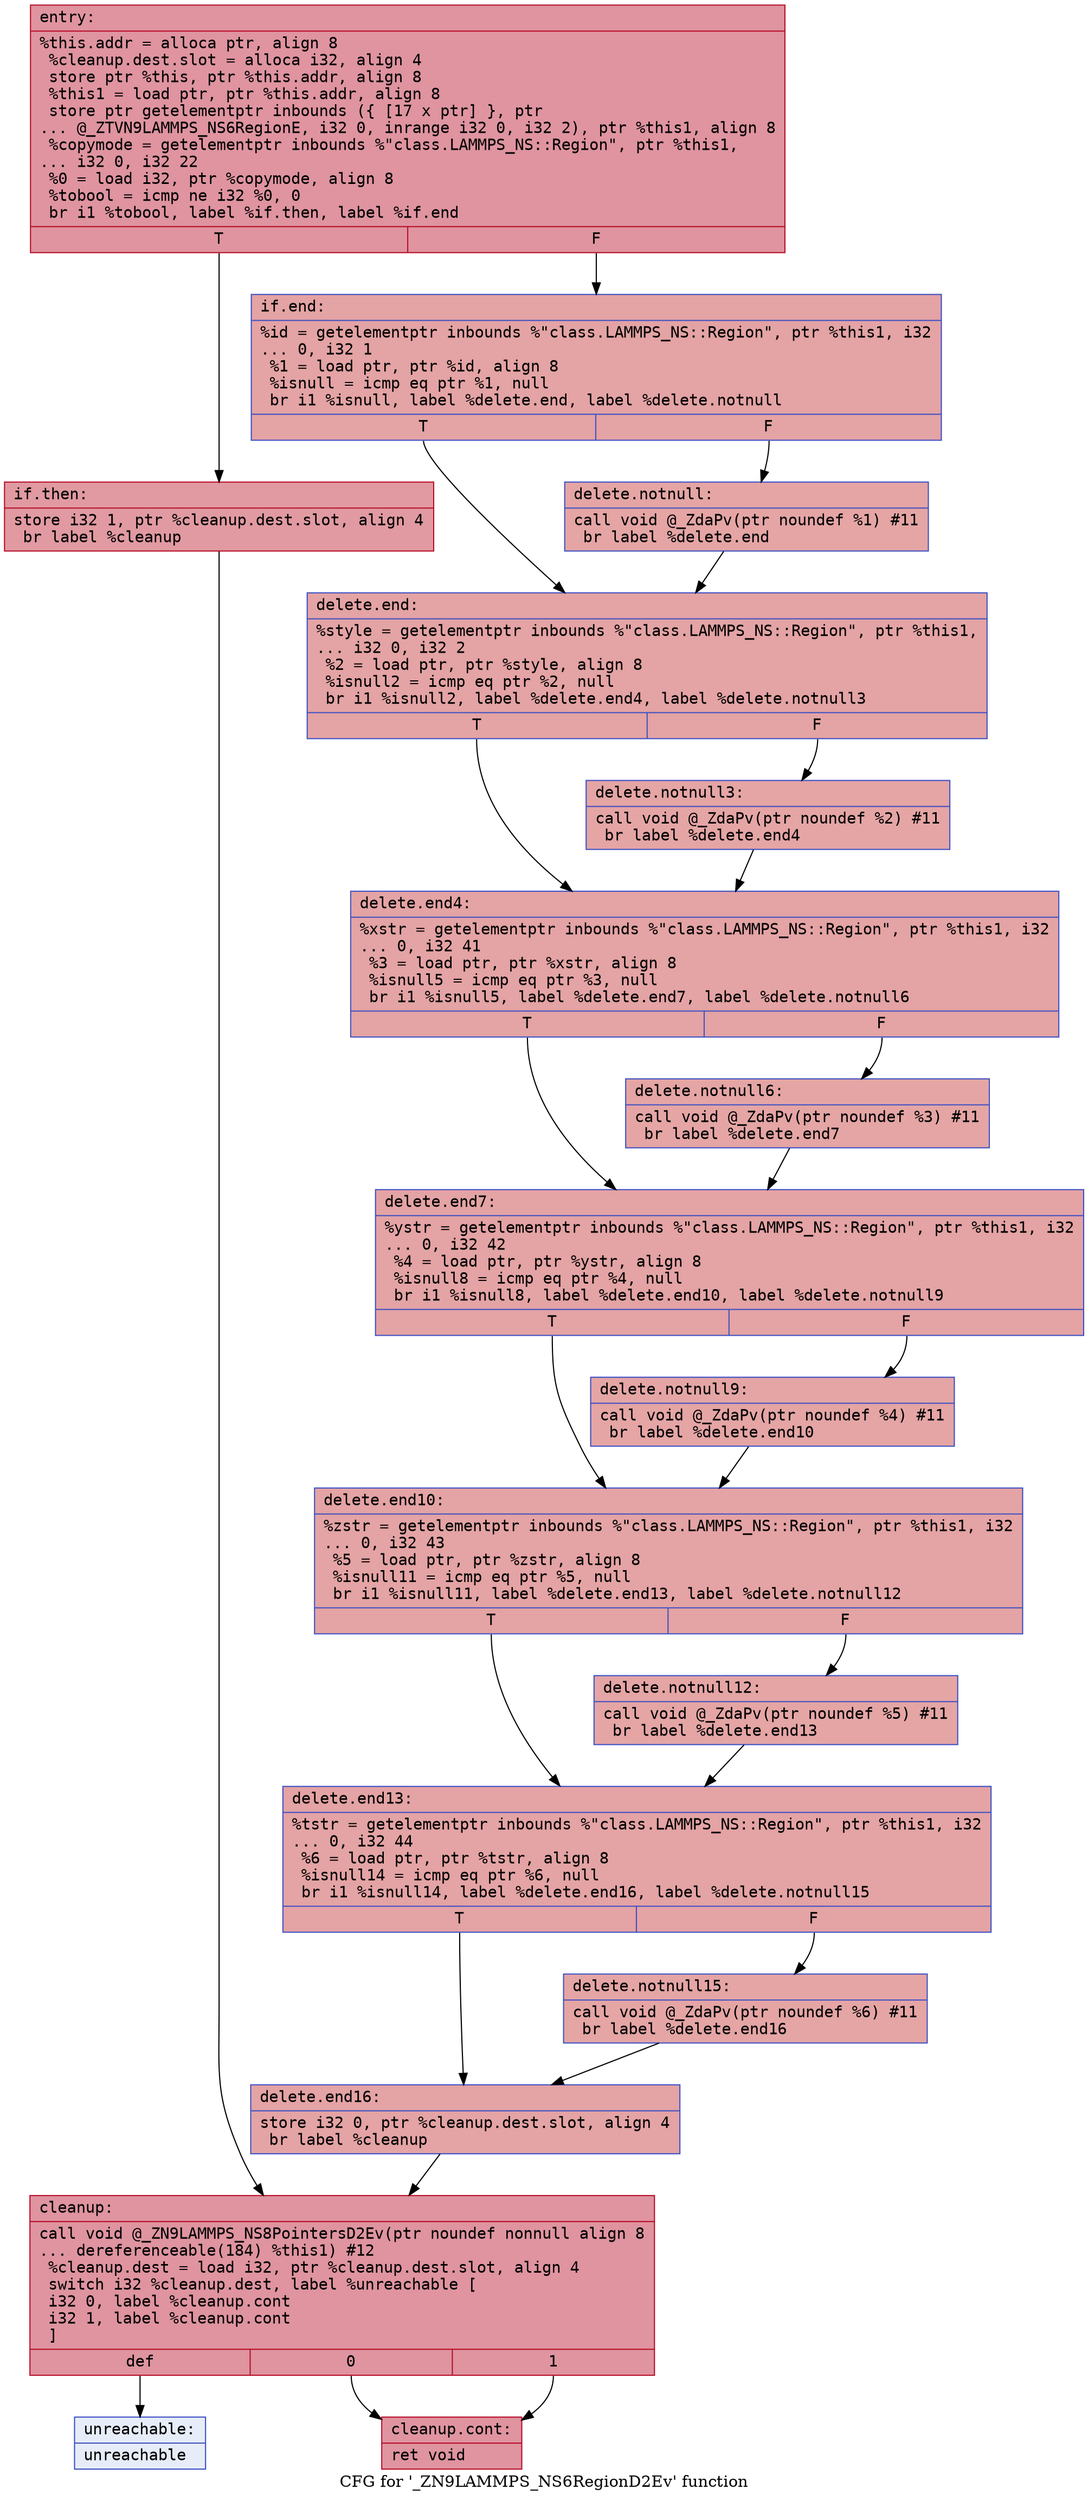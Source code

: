 digraph "CFG for '_ZN9LAMMPS_NS6RegionD2Ev' function" {
	label="CFG for '_ZN9LAMMPS_NS6RegionD2Ev' function";

	Node0x562b27741940 [shape=record,color="#b70d28ff", style=filled, fillcolor="#b70d2870" fontname="Courier",label="{entry:\l|  %this.addr = alloca ptr, align 8\l  %cleanup.dest.slot = alloca i32, align 4\l  store ptr %this, ptr %this.addr, align 8\l  %this1 = load ptr, ptr %this.addr, align 8\l  store ptr getelementptr inbounds (\{ [17 x ptr] \}, ptr\l... @_ZTVN9LAMMPS_NS6RegionE, i32 0, inrange i32 0, i32 2), ptr %this1, align 8\l  %copymode = getelementptr inbounds %\"class.LAMMPS_NS::Region\", ptr %this1,\l... i32 0, i32 22\l  %0 = load i32, ptr %copymode, align 8\l  %tobool = icmp ne i32 %0, 0\l  br i1 %tobool, label %if.then, label %if.end\l|{<s0>T|<s1>F}}"];
	Node0x562b27741940:s0 -> Node0x562b27741e80[tooltip="entry -> if.then\nProbability 62.50%" ];
	Node0x562b27741940:s1 -> Node0x562b27741ef0[tooltip="entry -> if.end\nProbability 37.50%" ];
	Node0x562b27741e80 [shape=record,color="#b70d28ff", style=filled, fillcolor="#bb1b2c70" fontname="Courier",label="{if.then:\l|  store i32 1, ptr %cleanup.dest.slot, align 4\l  br label %cleanup\l}"];
	Node0x562b27741e80 -> Node0x562b277420b0[tooltip="if.then -> cleanup\nProbability 100.00%" ];
	Node0x562b27741ef0 [shape=record,color="#3d50c3ff", style=filled, fillcolor="#c32e3170" fontname="Courier",label="{if.end:\l|  %id = getelementptr inbounds %\"class.LAMMPS_NS::Region\", ptr %this1, i32\l... 0, i32 1\l  %1 = load ptr, ptr %id, align 8\l  %isnull = icmp eq ptr %1, null\l  br i1 %isnull, label %delete.end, label %delete.notnull\l|{<s0>T|<s1>F}}"];
	Node0x562b27741ef0:s0 -> Node0x562b277423a0[tooltip="if.end -> delete.end\nProbability 37.50%" ];
	Node0x562b27741ef0:s1 -> Node0x562b27742590[tooltip="if.end -> delete.notnull\nProbability 62.50%" ];
	Node0x562b27742590 [shape=record,color="#3d50c3ff", style=filled, fillcolor="#c5333470" fontname="Courier",label="{delete.notnull:\l|  call void @_ZdaPv(ptr noundef %1) #11\l  br label %delete.end\l}"];
	Node0x562b27742590 -> Node0x562b277423a0[tooltip="delete.notnull -> delete.end\nProbability 100.00%" ];
	Node0x562b277423a0 [shape=record,color="#3d50c3ff", style=filled, fillcolor="#c32e3170" fontname="Courier",label="{delete.end:\l|  %style = getelementptr inbounds %\"class.LAMMPS_NS::Region\", ptr %this1,\l... i32 0, i32 2\l  %2 = load ptr, ptr %style, align 8\l  %isnull2 = icmp eq ptr %2, null\l  br i1 %isnull2, label %delete.end4, label %delete.notnull3\l|{<s0>T|<s1>F}}"];
	Node0x562b277423a0:s0 -> Node0x562b27742aa0[tooltip="delete.end -> delete.end4\nProbability 37.50%" ];
	Node0x562b277423a0:s1 -> Node0x562b27742b20[tooltip="delete.end -> delete.notnull3\nProbability 62.50%" ];
	Node0x562b27742b20 [shape=record,color="#3d50c3ff", style=filled, fillcolor="#c5333470" fontname="Courier",label="{delete.notnull3:\l|  call void @_ZdaPv(ptr noundef %2) #11\l  br label %delete.end4\l}"];
	Node0x562b27742b20 -> Node0x562b27742aa0[tooltip="delete.notnull3 -> delete.end4\nProbability 100.00%" ];
	Node0x562b27742aa0 [shape=record,color="#3d50c3ff", style=filled, fillcolor="#c32e3170" fontname="Courier",label="{delete.end4:\l|  %xstr = getelementptr inbounds %\"class.LAMMPS_NS::Region\", ptr %this1, i32\l... 0, i32 41\l  %3 = load ptr, ptr %xstr, align 8\l  %isnull5 = icmp eq ptr %3, null\l  br i1 %isnull5, label %delete.end7, label %delete.notnull6\l|{<s0>T|<s1>F}}"];
	Node0x562b27742aa0:s0 -> Node0x562b27743010[tooltip="delete.end4 -> delete.end7\nProbability 37.50%" ];
	Node0x562b27742aa0:s1 -> Node0x562b27743060[tooltip="delete.end4 -> delete.notnull6\nProbability 62.50%" ];
	Node0x562b27743060 [shape=record,color="#3d50c3ff", style=filled, fillcolor="#c5333470" fontname="Courier",label="{delete.notnull6:\l|  call void @_ZdaPv(ptr noundef %3) #11\l  br label %delete.end7\l}"];
	Node0x562b27743060 -> Node0x562b27743010[tooltip="delete.notnull6 -> delete.end7\nProbability 100.00%" ];
	Node0x562b27743010 [shape=record,color="#3d50c3ff", style=filled, fillcolor="#c32e3170" fontname="Courier",label="{delete.end7:\l|  %ystr = getelementptr inbounds %\"class.LAMMPS_NS::Region\", ptr %this1, i32\l... 0, i32 42\l  %4 = load ptr, ptr %ystr, align 8\l  %isnull8 = icmp eq ptr %4, null\l  br i1 %isnull8, label %delete.end10, label %delete.notnull9\l|{<s0>T|<s1>F}}"];
	Node0x562b27743010:s0 -> Node0x562b27743550[tooltip="delete.end7 -> delete.end10\nProbability 37.50%" ];
	Node0x562b27743010:s1 -> Node0x562b277423f0[tooltip="delete.end7 -> delete.notnull9\nProbability 62.50%" ];
	Node0x562b277423f0 [shape=record,color="#3d50c3ff", style=filled, fillcolor="#c5333470" fontname="Courier",label="{delete.notnull9:\l|  call void @_ZdaPv(ptr noundef %4) #11\l  br label %delete.end10\l}"];
	Node0x562b277423f0 -> Node0x562b27743550[tooltip="delete.notnull9 -> delete.end10\nProbability 100.00%" ];
	Node0x562b27743550 [shape=record,color="#3d50c3ff", style=filled, fillcolor="#c32e3170" fontname="Courier",label="{delete.end10:\l|  %zstr = getelementptr inbounds %\"class.LAMMPS_NS::Region\", ptr %this1, i32\l... 0, i32 43\l  %5 = load ptr, ptr %zstr, align 8\l  %isnull11 = icmp eq ptr %5, null\l  br i1 %isnull11, label %delete.end13, label %delete.notnull12\l|{<s0>T|<s1>F}}"];
	Node0x562b27743550:s0 -> Node0x562b27743bf0[tooltip="delete.end10 -> delete.end13\nProbability 37.50%" ];
	Node0x562b27743550:s1 -> Node0x562b27743ca0[tooltip="delete.end10 -> delete.notnull12\nProbability 62.50%" ];
	Node0x562b27743ca0 [shape=record,color="#3d50c3ff", style=filled, fillcolor="#c5333470" fontname="Courier",label="{delete.notnull12:\l|  call void @_ZdaPv(ptr noundef %5) #11\l  br label %delete.end13\l}"];
	Node0x562b27743ca0 -> Node0x562b27743bf0[tooltip="delete.notnull12 -> delete.end13\nProbability 100.00%" ];
	Node0x562b27743bf0 [shape=record,color="#3d50c3ff", style=filled, fillcolor="#c32e3170" fontname="Courier",label="{delete.end13:\l|  %tstr = getelementptr inbounds %\"class.LAMMPS_NS::Region\", ptr %this1, i32\l... 0, i32 44\l  %6 = load ptr, ptr %tstr, align 8\l  %isnull14 = icmp eq ptr %6, null\l  br i1 %isnull14, label %delete.end16, label %delete.notnull15\l|{<s0>T|<s1>F}}"];
	Node0x562b27743bf0:s0 -> Node0x562b27744170[tooltip="delete.end13 -> delete.end16\nProbability 37.50%" ];
	Node0x562b27743bf0:s1 -> Node0x562b277441f0[tooltip="delete.end13 -> delete.notnull15\nProbability 62.50%" ];
	Node0x562b277441f0 [shape=record,color="#3d50c3ff", style=filled, fillcolor="#c5333470" fontname="Courier",label="{delete.notnull15:\l|  call void @_ZdaPv(ptr noundef %6) #11\l  br label %delete.end16\l}"];
	Node0x562b277441f0 -> Node0x562b27744170[tooltip="delete.notnull15 -> delete.end16\nProbability 100.00%" ];
	Node0x562b27744170 [shape=record,color="#3d50c3ff", style=filled, fillcolor="#c32e3170" fontname="Courier",label="{delete.end16:\l|  store i32 0, ptr %cleanup.dest.slot, align 4\l  br label %cleanup\l}"];
	Node0x562b27744170 -> Node0x562b277420b0[tooltip="delete.end16 -> cleanup\nProbability 100.00%" ];
	Node0x562b277420b0 [shape=record,color="#b70d28ff", style=filled, fillcolor="#b70d2870" fontname="Courier",label="{cleanup:\l|  call void @_ZN9LAMMPS_NS8PointersD2Ev(ptr noundef nonnull align 8\l... dereferenceable(184) %this1) #12\l  %cleanup.dest = load i32, ptr %cleanup.dest.slot, align 4\l  switch i32 %cleanup.dest, label %unreachable [\l    i32 0, label %cleanup.cont\l    i32 1, label %cleanup.cont\l  ]\l|{<s0>def|<s1>0|<s2>1}}"];
	Node0x562b277420b0:s0 -> Node0x562b27744790[tooltip="cleanup -> unreachable\nProbability 0.00%" ];
	Node0x562b277420b0:s1 -> Node0x562b277447e0[tooltip="cleanup -> cleanup.cont\nProbability 100.00%" ];
	Node0x562b277420b0:s2 -> Node0x562b277447e0[tooltip="cleanup -> cleanup.cont\nProbability 100.00%" ];
	Node0x562b277447e0 [shape=record,color="#b70d28ff", style=filled, fillcolor="#b70d2870" fontname="Courier",label="{cleanup.cont:\l|  ret void\l}"];
	Node0x562b27744790 [shape=record,color="#3d50c3ff", style=filled, fillcolor="#c7d7f070" fontname="Courier",label="{unreachable:\l|  unreachable\l}"];
}
